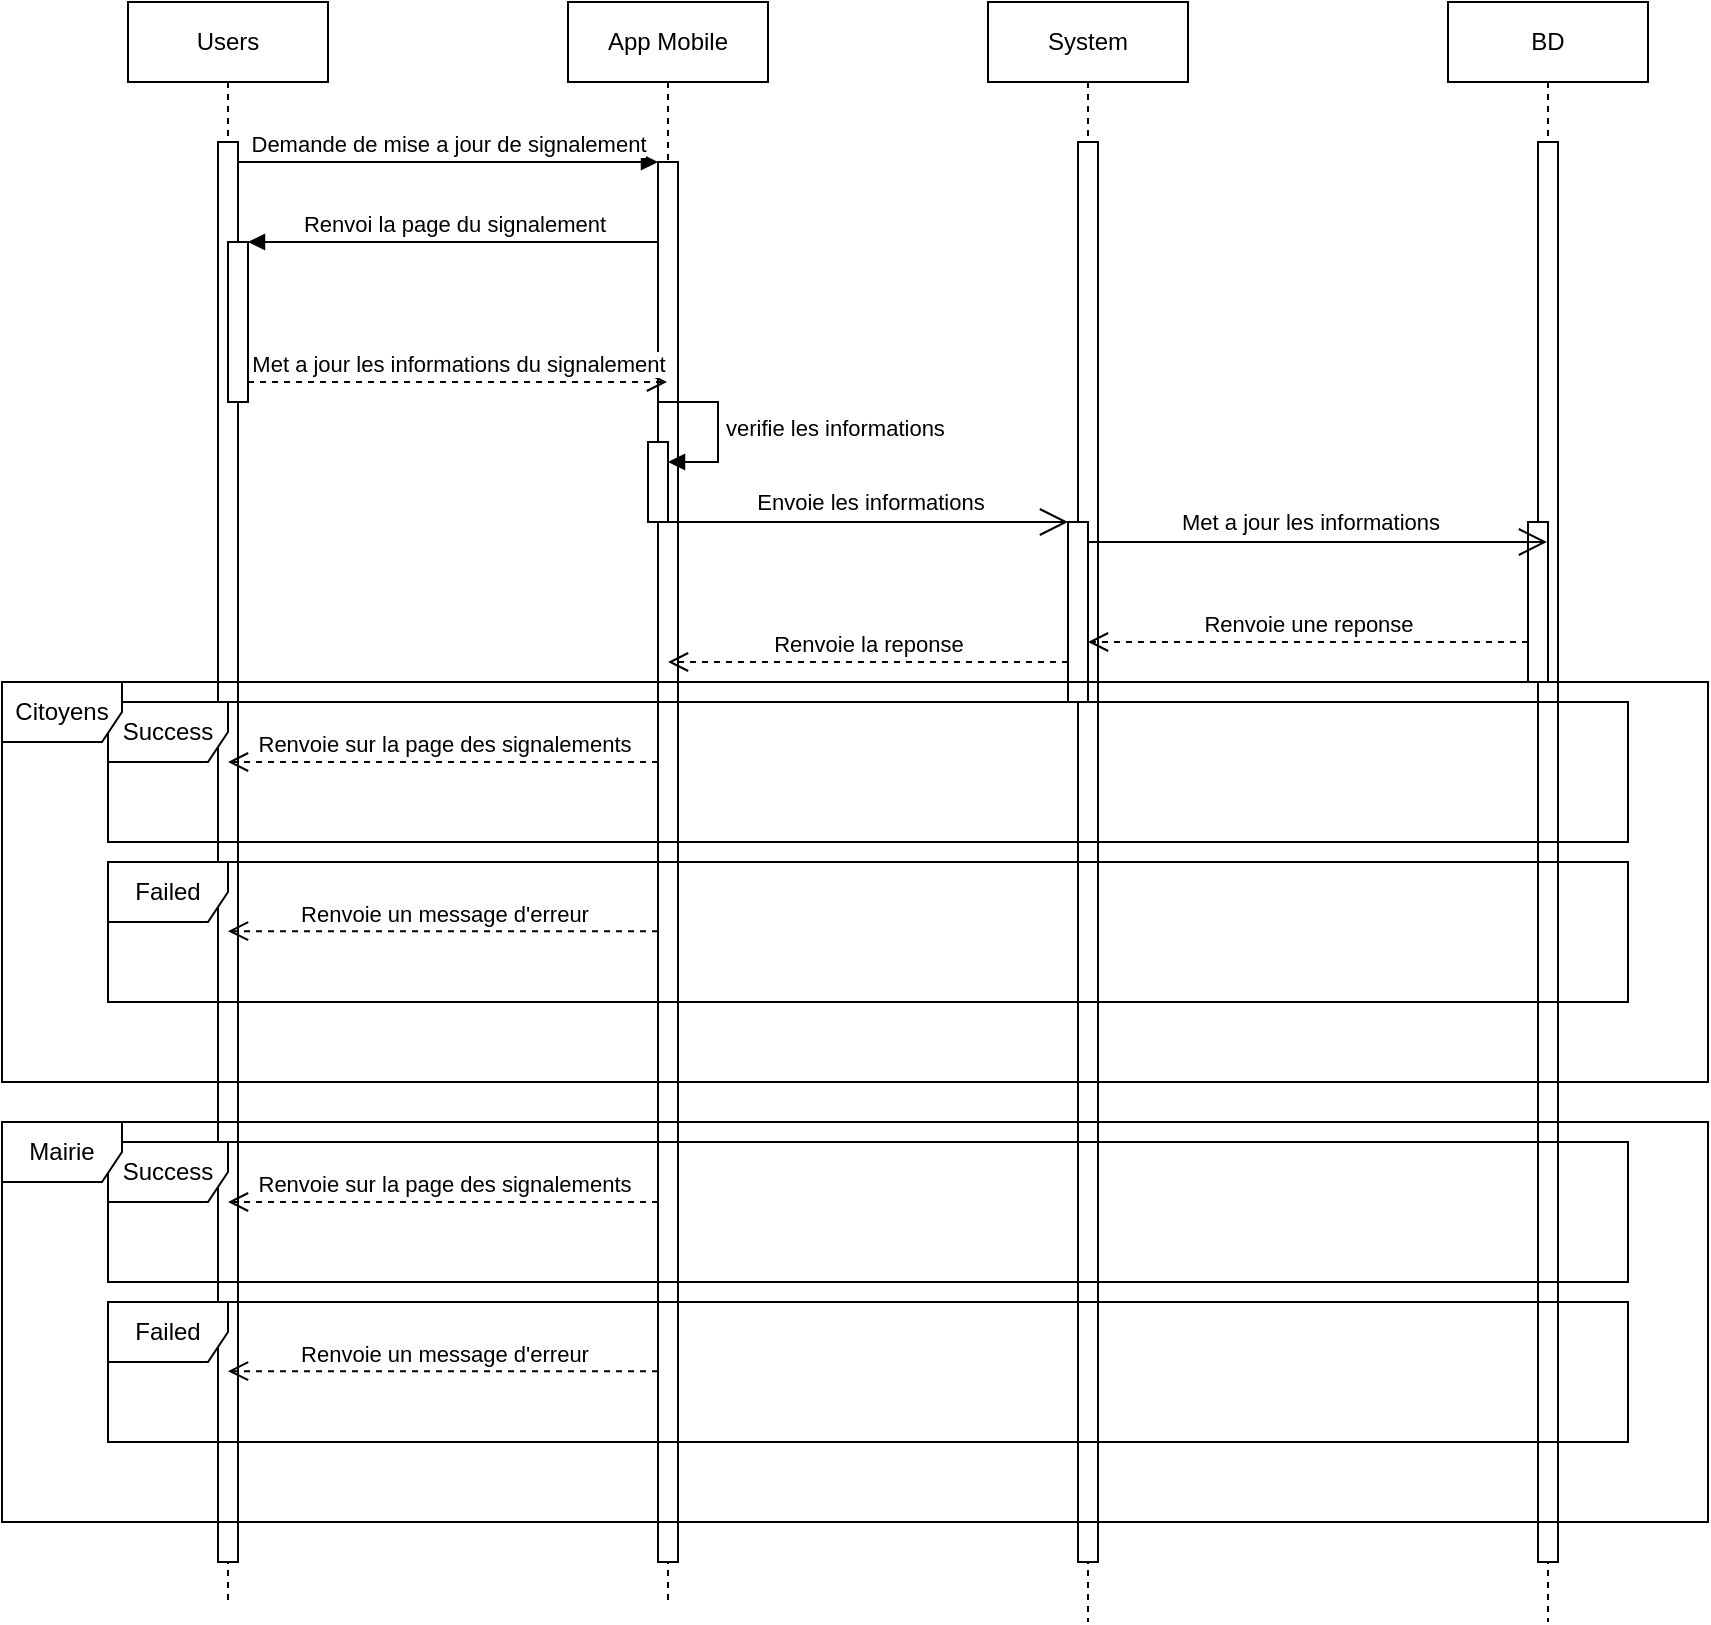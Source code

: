 <mxfile version="27.0.9">
  <diagram name="Page-1" id="pOD29hwekjlrXBInAIg7">
    <mxGraphModel dx="2253" dy="797" grid="1" gridSize="10" guides="1" tooltips="1" connect="1" arrows="1" fold="1" page="1" pageScale="1" pageWidth="827" pageHeight="1169" math="0" shadow="0">
      <root>
        <mxCell id="0" />
        <mxCell id="1" parent="0" />
        <mxCell id="RNqQ6qtLA7qJFd5542pB-1" value="Users" style="shape=umlLifeline;perimeter=lifelinePerimeter;whiteSpace=wrap;html=1;container=0;dropTarget=0;collapsible=0;recursiveResize=0;outlineConnect=0;portConstraint=eastwest;newEdgeStyle={&quot;edgeStyle&quot;:&quot;elbowEdgeStyle&quot;,&quot;elbow&quot;:&quot;vertical&quot;,&quot;curved&quot;:0,&quot;rounded&quot;:0};" vertex="1" parent="1">
          <mxGeometry x="50" y="90" width="100" height="800" as="geometry" />
        </mxCell>
        <mxCell id="RNqQ6qtLA7qJFd5542pB-2" value="" style="html=1;points=[];perimeter=orthogonalPerimeter;outlineConnect=0;targetShapes=umlLifeline;portConstraint=eastwest;newEdgeStyle={&quot;edgeStyle&quot;:&quot;elbowEdgeStyle&quot;,&quot;elbow&quot;:&quot;vertical&quot;,&quot;curved&quot;:0,&quot;rounded&quot;:0};" vertex="1" parent="RNqQ6qtLA7qJFd5542pB-1">
          <mxGeometry x="45" y="70" width="10" height="710" as="geometry" />
        </mxCell>
        <mxCell id="RNqQ6qtLA7qJFd5542pB-3" value="" style="html=1;points=[];perimeter=orthogonalPerimeter;outlineConnect=0;targetShapes=umlLifeline;portConstraint=eastwest;newEdgeStyle={&quot;edgeStyle&quot;:&quot;elbowEdgeStyle&quot;,&quot;elbow&quot;:&quot;vertical&quot;,&quot;curved&quot;:0,&quot;rounded&quot;:0};" vertex="1" parent="RNqQ6qtLA7qJFd5542pB-1">
          <mxGeometry x="50" y="120" width="10" height="80" as="geometry" />
        </mxCell>
        <mxCell id="RNqQ6qtLA7qJFd5542pB-4" value="App Mobile" style="shape=umlLifeline;perimeter=lifelinePerimeter;whiteSpace=wrap;html=1;container=0;dropTarget=0;collapsible=0;recursiveResize=0;outlineConnect=0;portConstraint=eastwest;newEdgeStyle={&quot;edgeStyle&quot;:&quot;elbowEdgeStyle&quot;,&quot;elbow&quot;:&quot;vertical&quot;,&quot;curved&quot;:0,&quot;rounded&quot;:0};" vertex="1" parent="1">
          <mxGeometry x="270" y="90" width="100" height="800" as="geometry" />
        </mxCell>
        <mxCell id="RNqQ6qtLA7qJFd5542pB-5" value="" style="html=1;points=[];perimeter=orthogonalPerimeter;outlineConnect=0;targetShapes=umlLifeline;portConstraint=eastwest;newEdgeStyle={&quot;edgeStyle&quot;:&quot;elbowEdgeStyle&quot;,&quot;elbow&quot;:&quot;vertical&quot;,&quot;curved&quot;:0,&quot;rounded&quot;:0};" vertex="1" parent="RNqQ6qtLA7qJFd5542pB-4">
          <mxGeometry x="45" y="80" width="10" height="700" as="geometry" />
        </mxCell>
        <mxCell id="RNqQ6qtLA7qJFd5542pB-6" value="" style="html=1;points=[[0,0,0,0,5],[0,1,0,0,-5],[1,0,0,0,5],[1,1,0,0,-5]];perimeter=orthogonalPerimeter;outlineConnect=0;targetShapes=umlLifeline;portConstraint=eastwest;newEdgeStyle={&quot;curved&quot;:0,&quot;rounded&quot;:0};" vertex="1" parent="RNqQ6qtLA7qJFd5542pB-4">
          <mxGeometry x="40" y="220" width="10" height="40" as="geometry" />
        </mxCell>
        <mxCell id="RNqQ6qtLA7qJFd5542pB-7" value="verifie les informations" style="html=1;align=left;spacingLeft=2;endArrow=block;rounded=0;edgeStyle=orthogonalEdgeStyle;curved=0;rounded=0;" edge="1" parent="RNqQ6qtLA7qJFd5542pB-4" target="RNqQ6qtLA7qJFd5542pB-6">
          <mxGeometry relative="1" as="geometry">
            <mxPoint x="45" y="200" as="sourcePoint" />
            <Array as="points">
              <mxPoint x="75" y="230" />
            </Array>
          </mxGeometry>
        </mxCell>
        <mxCell id="RNqQ6qtLA7qJFd5542pB-8" value="Demande de mise a jour de signalement" style="html=1;verticalAlign=bottom;endArrow=block;edgeStyle=elbowEdgeStyle;elbow=vertical;curved=0;rounded=0;" edge="1" parent="1" source="RNqQ6qtLA7qJFd5542pB-2" target="RNqQ6qtLA7qJFd5542pB-5">
          <mxGeometry relative="1" as="geometry">
            <mxPoint x="205" y="180" as="sourcePoint" />
            <Array as="points">
              <mxPoint x="190" y="170" />
            </Array>
          </mxGeometry>
        </mxCell>
        <mxCell id="RNqQ6qtLA7qJFd5542pB-9" value="Renvoi la page du signalement" style="html=1;verticalAlign=bottom;endArrow=block;edgeStyle=elbowEdgeStyle;elbow=horizontal;curved=0;rounded=0;" edge="1" parent="1" source="RNqQ6qtLA7qJFd5542pB-5" target="RNqQ6qtLA7qJFd5542pB-3">
          <mxGeometry relative="1" as="geometry">
            <mxPoint x="185" y="210" as="sourcePoint" />
            <Array as="points">
              <mxPoint x="200" y="210" />
            </Array>
          </mxGeometry>
        </mxCell>
        <mxCell id="RNqQ6qtLA7qJFd5542pB-10" value="System" style="shape=umlLifeline;perimeter=lifelinePerimeter;whiteSpace=wrap;html=1;container=0;dropTarget=0;collapsible=0;recursiveResize=0;outlineConnect=0;portConstraint=eastwest;newEdgeStyle={&quot;edgeStyle&quot;:&quot;elbowEdgeStyle&quot;,&quot;elbow&quot;:&quot;vertical&quot;,&quot;curved&quot;:0,&quot;rounded&quot;:0};" vertex="1" parent="1">
          <mxGeometry x="480" y="90" width="100" height="810" as="geometry" />
        </mxCell>
        <mxCell id="RNqQ6qtLA7qJFd5542pB-11" value="" style="html=1;points=[];perimeter=orthogonalPerimeter;outlineConnect=0;targetShapes=umlLifeline;portConstraint=eastwest;newEdgeStyle={&quot;edgeStyle&quot;:&quot;elbowEdgeStyle&quot;,&quot;elbow&quot;:&quot;vertical&quot;,&quot;curved&quot;:0,&quot;rounded&quot;:0};" vertex="1" parent="RNqQ6qtLA7qJFd5542pB-10">
          <mxGeometry x="45" y="70" width="10" height="710" as="geometry" />
        </mxCell>
        <mxCell id="RNqQ6qtLA7qJFd5542pB-12" value="" style="html=1;points=[[0,0,0,0,5],[0,1,0,0,-5],[1,0,0,0,5],[1,1,0,0,-5]];perimeter=orthogonalPerimeter;outlineConnect=0;targetShapes=umlLifeline;portConstraint=eastwest;newEdgeStyle={&quot;curved&quot;:0,&quot;rounded&quot;:0};" vertex="1" parent="RNqQ6qtLA7qJFd5542pB-10">
          <mxGeometry x="40" y="260" width="10" height="90" as="geometry" />
        </mxCell>
        <mxCell id="RNqQ6qtLA7qJFd5542pB-13" value="BD" style="shape=umlLifeline;perimeter=lifelinePerimeter;whiteSpace=wrap;html=1;container=0;dropTarget=0;collapsible=0;recursiveResize=0;outlineConnect=0;portConstraint=eastwest;newEdgeStyle={&quot;edgeStyle&quot;:&quot;elbowEdgeStyle&quot;,&quot;elbow&quot;:&quot;vertical&quot;,&quot;curved&quot;:0,&quot;rounded&quot;:0};" vertex="1" parent="1">
          <mxGeometry x="710" y="90" width="100" height="810" as="geometry" />
        </mxCell>
        <mxCell id="RNqQ6qtLA7qJFd5542pB-14" value="" style="html=1;points=[];perimeter=orthogonalPerimeter;outlineConnect=0;targetShapes=umlLifeline;portConstraint=eastwest;newEdgeStyle={&quot;edgeStyle&quot;:&quot;elbowEdgeStyle&quot;,&quot;elbow&quot;:&quot;vertical&quot;,&quot;curved&quot;:0,&quot;rounded&quot;:0};" vertex="1" parent="RNqQ6qtLA7qJFd5542pB-13">
          <mxGeometry x="45" y="70" width="10" height="710" as="geometry" />
        </mxCell>
        <mxCell id="RNqQ6qtLA7qJFd5542pB-15" value="" style="html=1;points=[];perimeter=orthogonalPerimeter;outlineConnect=0;targetShapes=umlLifeline;portConstraint=eastwest;newEdgeStyle={&quot;edgeStyle&quot;:&quot;elbowEdgeStyle&quot;,&quot;elbow&quot;:&quot;vertical&quot;,&quot;curved&quot;:0,&quot;rounded&quot;:0};" vertex="1" parent="RNqQ6qtLA7qJFd5542pB-13">
          <mxGeometry x="40" y="260" width="10" height="80" as="geometry" />
        </mxCell>
        <mxCell id="RNqQ6qtLA7qJFd5542pB-16" value="Failed" style="shape=umlFrame;whiteSpace=wrap;html=1;pointerEvents=0;" vertex="1" parent="1">
          <mxGeometry x="40" y="520" width="760" height="70" as="geometry" />
        </mxCell>
        <mxCell id="RNqQ6qtLA7qJFd5542pB-17" value="Met a jour les informations du signalement" style="html=1;verticalAlign=bottom;endArrow=open;dashed=1;endSize=8;curved=0;rounded=0;" edge="1" parent="1" target="RNqQ6qtLA7qJFd5542pB-4">
          <mxGeometry relative="1" as="geometry">
            <mxPoint x="110" y="280" as="sourcePoint" />
            <mxPoint x="219.5" y="280" as="targetPoint" />
          </mxGeometry>
        </mxCell>
        <mxCell id="RNqQ6qtLA7qJFd5542pB-18" value="Renvoie une reponse" style="html=1;verticalAlign=bottom;endArrow=open;dashed=1;endSize=8;curved=0;rounded=0;" edge="1" parent="1" target="RNqQ6qtLA7qJFd5542pB-10">
          <mxGeometry relative="1" as="geometry">
            <mxPoint x="750" y="410" as="sourcePoint" />
            <mxPoint x="670" y="410" as="targetPoint" />
          </mxGeometry>
        </mxCell>
        <mxCell id="RNqQ6qtLA7qJFd5542pB-19" value="" style="endArrow=open;endFill=1;endSize=12;html=1;rounded=0;" edge="1" parent="1">
          <mxGeometry width="160" relative="1" as="geometry">
            <mxPoint x="320" y="350.0" as="sourcePoint" />
            <mxPoint x="520" y="350.0" as="targetPoint" />
          </mxGeometry>
        </mxCell>
        <mxCell id="RNqQ6qtLA7qJFd5542pB-20" value="Envoie les informations" style="edgeLabel;html=1;align=center;verticalAlign=middle;resizable=0;points=[];" vertex="1" connectable="0" parent="RNqQ6qtLA7qJFd5542pB-19">
          <mxGeometry x="0.045" y="-1" relative="1" as="geometry">
            <mxPoint x="-4" y="-11" as="offset" />
          </mxGeometry>
        </mxCell>
        <mxCell id="RNqQ6qtLA7qJFd5542pB-21" value="" style="endArrow=open;endFill=1;endSize=12;html=1;rounded=0;" edge="1" parent="1" target="RNqQ6qtLA7qJFd5542pB-13">
          <mxGeometry width="160" relative="1" as="geometry">
            <mxPoint x="530" y="360" as="sourcePoint" />
            <mxPoint x="690" y="360" as="targetPoint" />
          </mxGeometry>
        </mxCell>
        <mxCell id="RNqQ6qtLA7qJFd5542pB-22" value="Met a jour les informations" style="edgeLabel;html=1;align=center;verticalAlign=middle;resizable=0;points=[];" vertex="1" connectable="0" parent="RNqQ6qtLA7qJFd5542pB-21">
          <mxGeometry x="-0.082" y="-3" relative="1" as="geometry">
            <mxPoint x="5" y="-13" as="offset" />
          </mxGeometry>
        </mxCell>
        <mxCell id="RNqQ6qtLA7qJFd5542pB-23" value="Renvoie la reponse" style="html=1;verticalAlign=bottom;endArrow=open;dashed=1;endSize=8;curved=0;rounded=0;" edge="1" parent="1" target="RNqQ6qtLA7qJFd5542pB-4">
          <mxGeometry relative="1" as="geometry">
            <mxPoint x="520" y="420" as="sourcePoint" />
            <mxPoint x="440" y="420" as="targetPoint" />
          </mxGeometry>
        </mxCell>
        <mxCell id="RNqQ6qtLA7qJFd5542pB-24" value="Renvoie sur la page des signalements" style="html=1;verticalAlign=bottom;endArrow=open;dashed=1;endSize=8;curved=0;rounded=0;" edge="1" parent="1" source="RNqQ6qtLA7qJFd5542pB-5">
          <mxGeometry relative="1" as="geometry">
            <mxPoint x="180" y="470" as="sourcePoint" />
            <mxPoint x="100" y="470" as="targetPoint" />
          </mxGeometry>
        </mxCell>
        <mxCell id="RNqQ6qtLA7qJFd5542pB-25" value="Success" style="shape=umlFrame;whiteSpace=wrap;html=1;pointerEvents=0;" vertex="1" parent="1">
          <mxGeometry x="40" y="440" width="760" height="70" as="geometry" />
        </mxCell>
        <mxCell id="RNqQ6qtLA7qJFd5542pB-26" value="Renvoie un message d&#39;erreur" style="html=1;verticalAlign=bottom;endArrow=open;dashed=1;endSize=8;curved=0;rounded=0;" edge="1" parent="1">
          <mxGeometry relative="1" as="geometry">
            <mxPoint x="315" y="554.58" as="sourcePoint" />
            <mxPoint x="100" y="554.58" as="targetPoint" />
          </mxGeometry>
        </mxCell>
        <mxCell id="RNqQ6qtLA7qJFd5542pB-27" value="Citoyens" style="shape=umlFrame;whiteSpace=wrap;html=1;pointerEvents=0;" vertex="1" parent="1">
          <mxGeometry x="-13" y="430" width="853" height="200" as="geometry" />
        </mxCell>
        <mxCell id="RNqQ6qtLA7qJFd5542pB-29" value="Renvoie sur la page des signalements" style="html=1;verticalAlign=bottom;endArrow=open;dashed=1;endSize=8;curved=0;rounded=0;" edge="1" parent="1">
          <mxGeometry relative="1" as="geometry">
            <mxPoint x="315" y="690" as="sourcePoint" />
            <mxPoint x="100" y="690" as="targetPoint" />
          </mxGeometry>
        </mxCell>
        <mxCell id="RNqQ6qtLA7qJFd5542pB-30" value="Renvoie un message d&#39;erreur" style="html=1;verticalAlign=bottom;endArrow=open;dashed=1;endSize=8;curved=0;rounded=0;" edge="1" parent="1">
          <mxGeometry relative="1" as="geometry">
            <mxPoint x="315" y="774.58" as="sourcePoint" />
            <mxPoint x="100" y="774.58" as="targetPoint" />
          </mxGeometry>
        </mxCell>
        <mxCell id="RNqQ6qtLA7qJFd5542pB-31" value="Failed" style="shape=umlFrame;whiteSpace=wrap;html=1;pointerEvents=0;" vertex="1" parent="1">
          <mxGeometry x="40" y="740" width="760" height="70" as="geometry" />
        </mxCell>
        <mxCell id="RNqQ6qtLA7qJFd5542pB-32" value="Success" style="shape=umlFrame;whiteSpace=wrap;html=1;pointerEvents=0;" vertex="1" parent="1">
          <mxGeometry x="40" y="660" width="760" height="70" as="geometry" />
        </mxCell>
        <mxCell id="RNqQ6qtLA7qJFd5542pB-33" value="Mairie" style="shape=umlFrame;whiteSpace=wrap;html=1;pointerEvents=0;" vertex="1" parent="1">
          <mxGeometry x="-13" y="650" width="853" height="200" as="geometry" />
        </mxCell>
      </root>
    </mxGraphModel>
  </diagram>
</mxfile>
